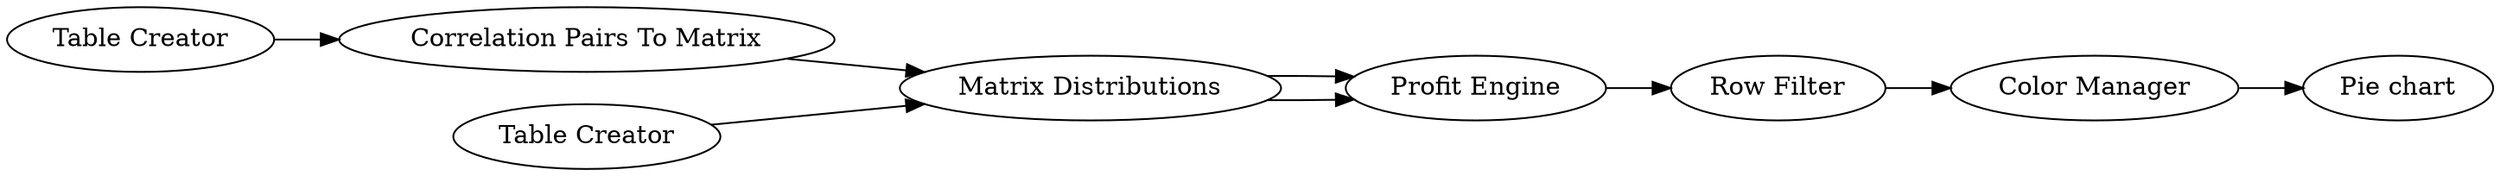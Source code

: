 digraph {
	19 [label="Table Creator"]
	20 [label="Correlation Pairs To Matrix"]
	21 [label="Matrix Distributions"]
	22 [label="Table Creator"]
	23 [label="Profit Engine"]
	69 [label="Pie chart"]
	72 [label="Color Manager"]
	73 [label="Row Filter"]
	19 -> 20
	20 -> 21
	21 -> 23
	21 -> 23
	22 -> 21
	23 -> 73
	72 -> 69
	73 -> 72
	rankdir=LR
}
